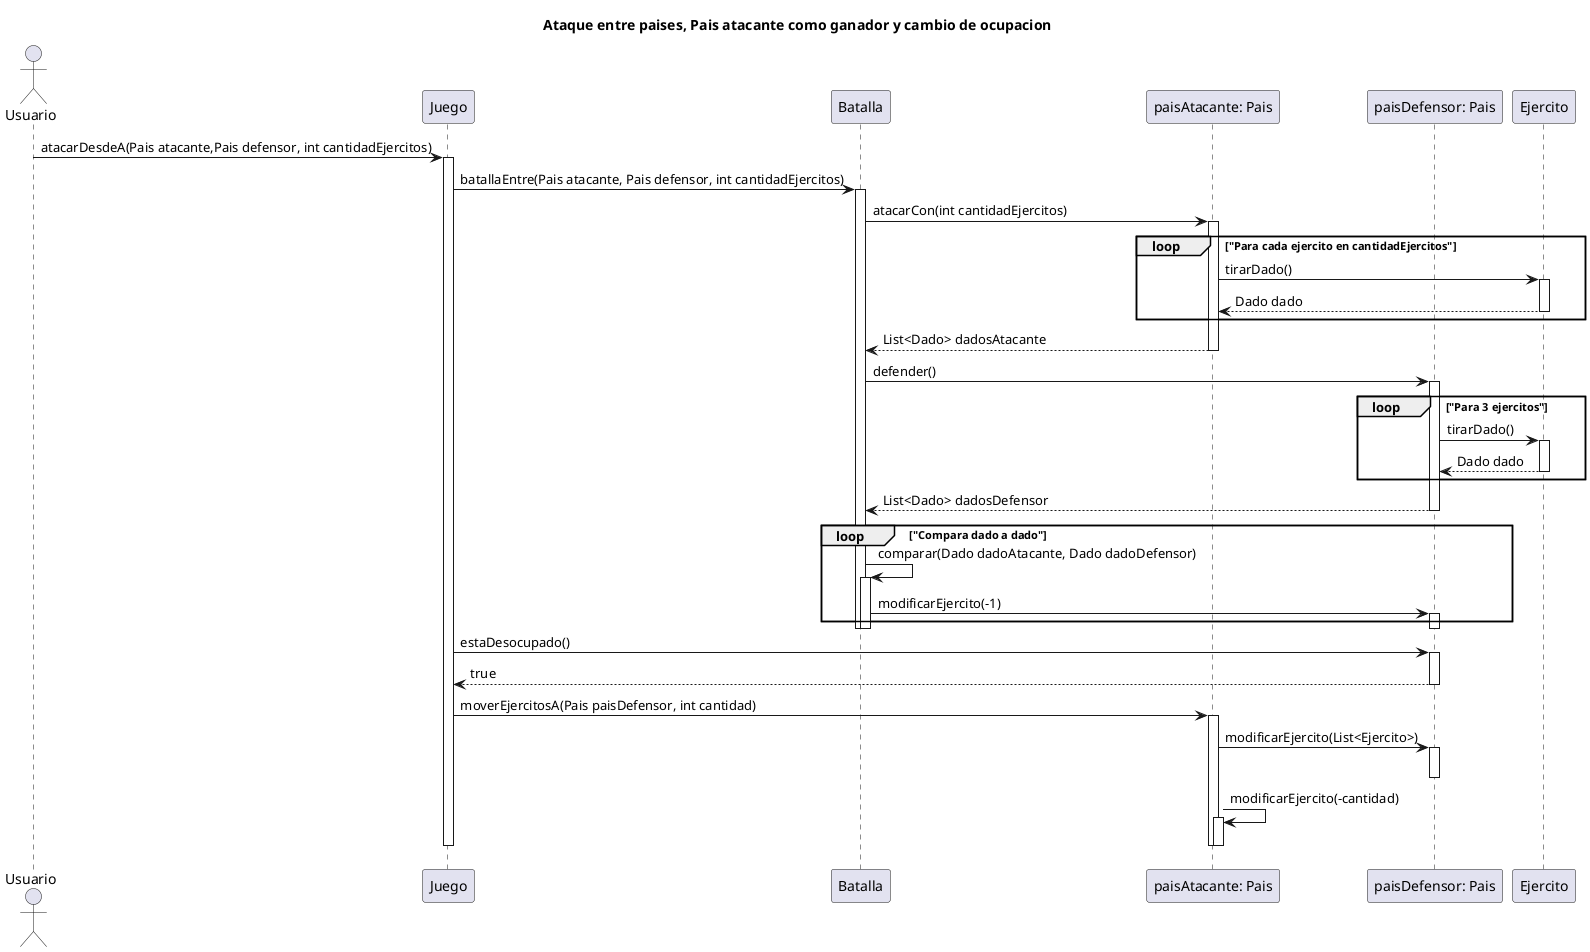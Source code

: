 @startuml
title Ataque entre paises, Pais atacante como ganador y cambio de ocupacion
autoactivate on

actor Usuario
participant Juego
participant Batalla
participant "paisAtacante: Pais"
participant "paisDefensor: Pais"
participant Ejercito

Usuario -> Juego: atacarDesdeA(Pais atacante,Pais defensor, int cantidadEjercitos)
Juego -> Batalla: batallaEntre(Pais atacante, Pais defensor, int cantidadEjercitos)
Batalla -> "paisAtacante: Pais": atacarCon(int cantidadEjercitos)
loop "Para cada ejercito en cantidadEjercitos" 
"paisAtacante: Pais" -> Ejercito: tirarDado()
return Dado dado
end

return List<Dado> dadosAtacante
Batalla -> "paisDefensor: Pais": defender()

loop "Para 3 ejercitos"
"paisDefensor: Pais" -> Ejercito: tirarDado()
return Dado dado
end

return List<Dado> dadosDefensor

loop "Compara dado a dado"
Batalla -> Batalla: comparar(Dado dadoAtacante, Dado dadoDefensor)
Batalla -> "paisDefensor: Pais": modificarEjercito(-1)
end
deactivate "paisAtacante: Pais"
deactivate "paisDefensor: Pais"
deactivate Batalla
deactivate Batalla

Juego -> "paisDefensor: Pais": estaDesocupado()
return true
Juego -> "paisAtacante: Pais": moverEjercitosA(Pais paisDefensor, int cantidad)
"paisAtacante: Pais" -> "paisDefensor: Pais": modificarEjercito(List<Ejercito>)
deactivate "paisDefensor: Pais"
"paisAtacante: Pais" -> "paisAtacante: Pais": modificarEjercito(-cantidad)

deactivate "paisAtacante: Pais"
deactivate Juego


@enduml